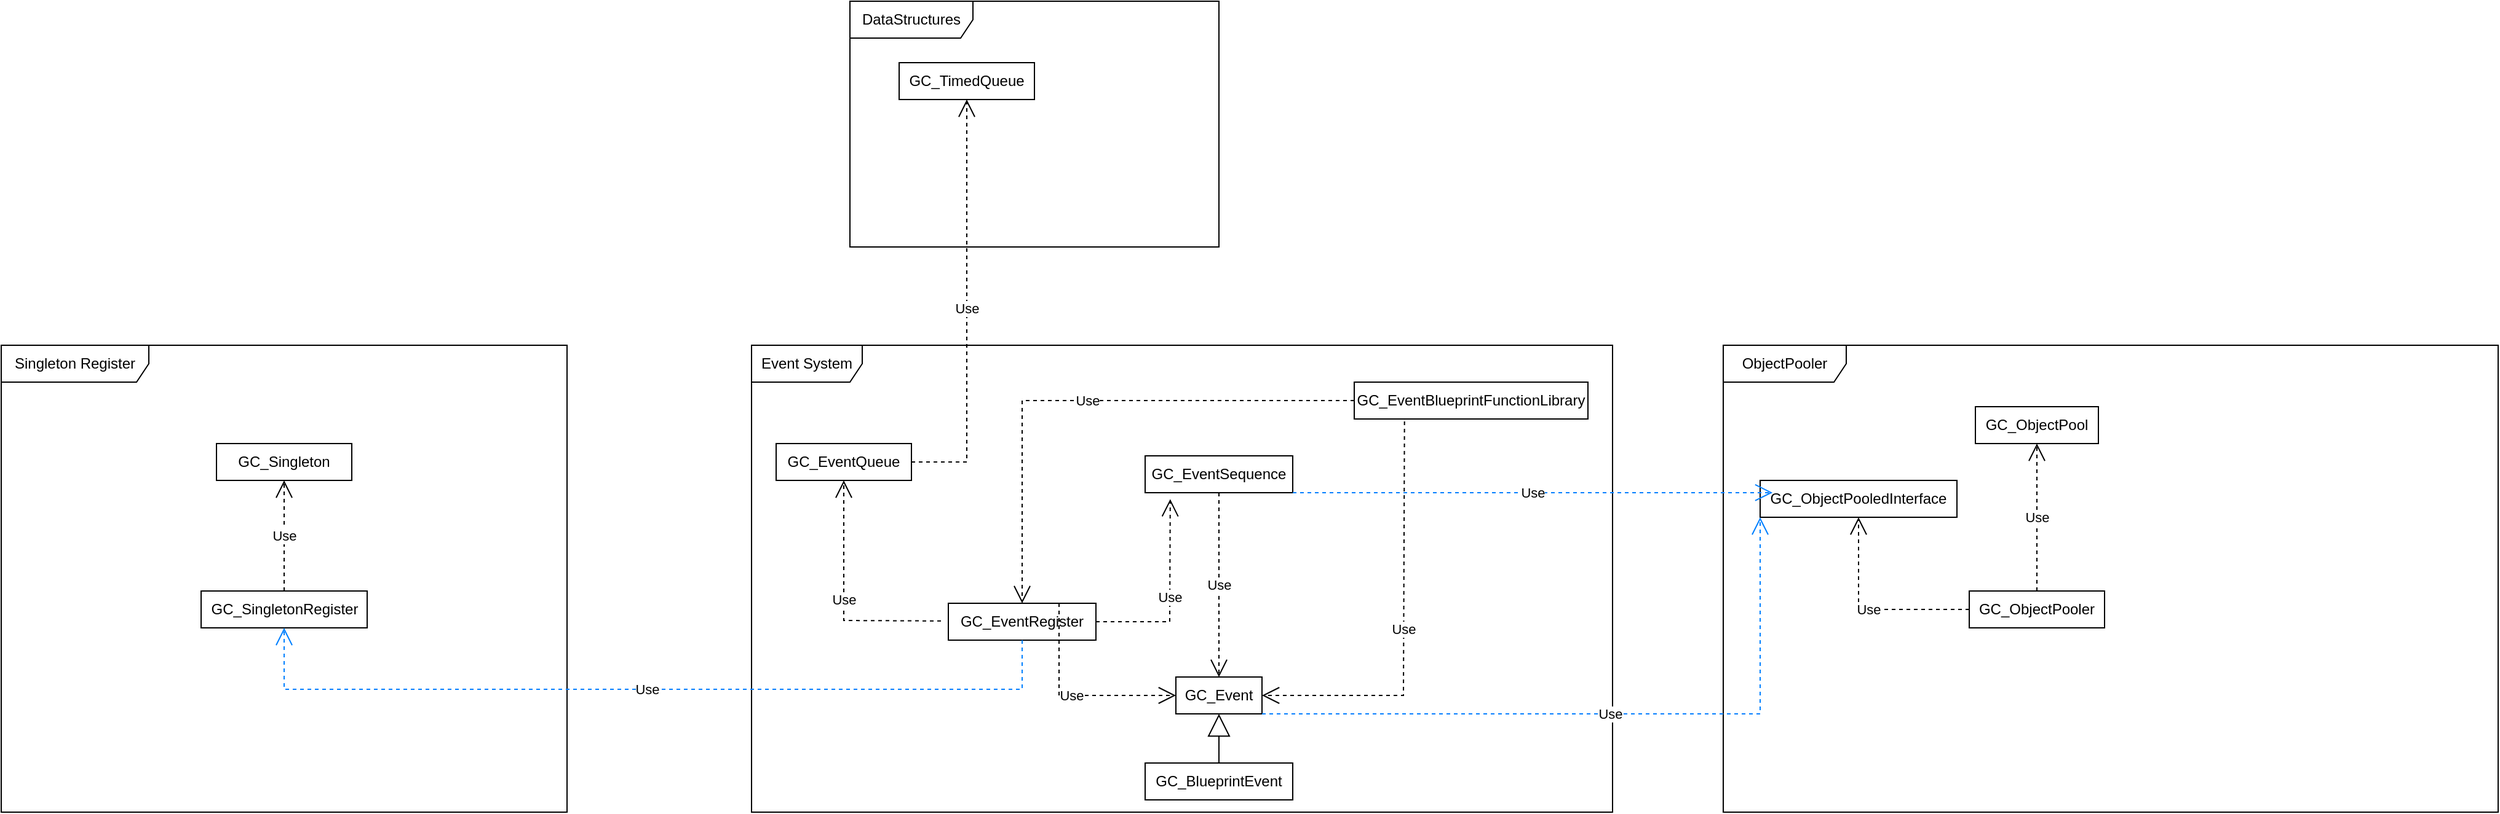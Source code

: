 <mxfile version="21.6.8" type="device">
  <diagram name="Página-1" id="g7cbuXxRU33oNe6MKIB-">
    <mxGraphModel dx="2327" dy="1989" grid="1" gridSize="10" guides="1" tooltips="1" connect="1" arrows="1" fold="1" page="1" pageScale="1" pageWidth="827" pageHeight="1169" math="0" shadow="0">
      <root>
        <mxCell id="0" />
        <mxCell id="1" parent="0" />
        <mxCell id="WCYZhdVdnLGvjtN9C5N5-1" value="Event System" style="shape=umlFrame;whiteSpace=wrap;html=1;pointerEvents=0;width=90;height=30;" vertex="1" parent="1">
          <mxGeometry x="60" y="180" width="700" height="380" as="geometry" />
        </mxCell>
        <mxCell id="WCYZhdVdnLGvjtN9C5N5-2" value="GC_Event" style="html=1;whiteSpace=wrap;" vertex="1" parent="1">
          <mxGeometry x="405" y="450" width="70" height="30" as="geometry" />
        </mxCell>
        <mxCell id="WCYZhdVdnLGvjtN9C5N5-3" value="GC_BlueprintEvent" style="html=1;whiteSpace=wrap;" vertex="1" parent="1">
          <mxGeometry x="380" y="520" width="120" height="30" as="geometry" />
        </mxCell>
        <mxCell id="WCYZhdVdnLGvjtN9C5N5-4" value="" style="endArrow=block;endSize=16;endFill=0;html=1;rounded=0;entryX=0.5;entryY=1;entryDx=0;entryDy=0;exitX=0.5;exitY=0;exitDx=0;exitDy=0;" edge="1" parent="1" source="WCYZhdVdnLGvjtN9C5N5-3" target="WCYZhdVdnLGvjtN9C5N5-2">
          <mxGeometry width="160" relative="1" as="geometry">
            <mxPoint x="245" y="610" as="sourcePoint" />
            <mxPoint x="405" y="610" as="targetPoint" />
          </mxGeometry>
        </mxCell>
        <mxCell id="WCYZhdVdnLGvjtN9C5N5-6" value="GC_EventBlueprintFunctionLibrary" style="html=1;whiteSpace=wrap;" vertex="1" parent="1">
          <mxGeometry x="550" y="210" width="190" height="30" as="geometry" />
        </mxCell>
        <mxCell id="WCYZhdVdnLGvjtN9C5N5-7" value="Use" style="endArrow=open;endSize=12;dashed=1;html=1;rounded=0;exitX=0.215;exitY=1.067;exitDx=0;exitDy=0;entryX=1;entryY=0.5;entryDx=0;entryDy=0;exitPerimeter=0;" edge="1" parent="1" source="WCYZhdVdnLGvjtN9C5N5-6" target="WCYZhdVdnLGvjtN9C5N5-2">
          <mxGeometry width="160" relative="1" as="geometry">
            <mxPoint x="360" y="150" as="sourcePoint" />
            <mxPoint x="520" y="150" as="targetPoint" />
            <Array as="points">
              <mxPoint x="590" y="465" />
            </Array>
          </mxGeometry>
        </mxCell>
        <mxCell id="WCYZhdVdnLGvjtN9C5N5-9" value="GC_EventQueue" style="html=1;whiteSpace=wrap;" vertex="1" parent="1">
          <mxGeometry x="80" y="260" width="110" height="30" as="geometry" />
        </mxCell>
        <mxCell id="WCYZhdVdnLGvjtN9C5N5-10" value="GC_EventRegister" style="html=1;whiteSpace=wrap;" vertex="1" parent="1">
          <mxGeometry x="220" y="390" width="120" height="30" as="geometry" />
        </mxCell>
        <mxCell id="WCYZhdVdnLGvjtN9C5N5-11" value="Use" style="endArrow=open;endSize=12;dashed=1;html=1;rounded=0;exitX=-0.05;exitY=0.48;exitDx=0;exitDy=0;entryX=0.5;entryY=1;entryDx=0;entryDy=0;exitPerimeter=0;" edge="1" parent="1" source="WCYZhdVdnLGvjtN9C5N5-10" target="WCYZhdVdnLGvjtN9C5N5-9">
          <mxGeometry width="160" relative="1" as="geometry">
            <mxPoint x="230" y="280" as="sourcePoint" />
            <mxPoint x="390" y="280" as="targetPoint" />
            <Array as="points">
              <mxPoint x="135" y="404" />
            </Array>
          </mxGeometry>
        </mxCell>
        <mxCell id="WCYZhdVdnLGvjtN9C5N5-12" value="Use" style="endArrow=open;endSize=12;dashed=1;html=1;rounded=0;entryX=0.5;entryY=0;entryDx=0;entryDy=0;exitX=0;exitY=0.5;exitDx=0;exitDy=0;" edge="1" parent="1" source="WCYZhdVdnLGvjtN9C5N5-6" target="WCYZhdVdnLGvjtN9C5N5-10">
          <mxGeometry width="160" relative="1" as="geometry">
            <mxPoint x="220" y="210" as="sourcePoint" />
            <mxPoint x="380" y="210" as="targetPoint" />
            <Array as="points">
              <mxPoint x="280" y="225" />
            </Array>
          </mxGeometry>
        </mxCell>
        <mxCell id="WCYZhdVdnLGvjtN9C5N5-13" value="GC_EventSequence" style="html=1;whiteSpace=wrap;" vertex="1" parent="1">
          <mxGeometry x="380" y="270" width="120" height="30" as="geometry" />
        </mxCell>
        <mxCell id="WCYZhdVdnLGvjtN9C5N5-14" value="Use" style="endArrow=open;endSize=12;dashed=1;html=1;rounded=0;entryX=0;entryY=0.5;entryDx=0;entryDy=0;exitX=0.75;exitY=0;exitDx=0;exitDy=0;" edge="1" parent="1" source="WCYZhdVdnLGvjtN9C5N5-10" target="WCYZhdVdnLGvjtN9C5N5-2">
          <mxGeometry width="160" relative="1" as="geometry">
            <mxPoint x="340" y="380" as="sourcePoint" />
            <mxPoint x="500" y="380" as="targetPoint" />
            <Array as="points">
              <mxPoint x="310" y="465" />
            </Array>
          </mxGeometry>
        </mxCell>
        <mxCell id="WCYZhdVdnLGvjtN9C5N5-15" value="Use" style="endArrow=open;endSize=12;dashed=1;html=1;rounded=0;exitX=1;exitY=0.5;exitDx=0;exitDy=0;entryX=0.17;entryY=1.173;entryDx=0;entryDy=0;entryPerimeter=0;" edge="1" parent="1" source="WCYZhdVdnLGvjtN9C5N5-10" target="WCYZhdVdnLGvjtN9C5N5-13">
          <mxGeometry width="160" relative="1" as="geometry">
            <mxPoint x="390" y="400" as="sourcePoint" />
            <mxPoint x="550" y="400" as="targetPoint" />
            <Array as="points">
              <mxPoint x="400" y="405" />
            </Array>
          </mxGeometry>
        </mxCell>
        <mxCell id="WCYZhdVdnLGvjtN9C5N5-16" value="Use" style="endArrow=open;endSize=12;dashed=1;html=1;rounded=0;exitX=0.5;exitY=1;exitDx=0;exitDy=0;entryX=0.5;entryY=0;entryDx=0;entryDy=0;" edge="1" parent="1" source="WCYZhdVdnLGvjtN9C5N5-13" target="WCYZhdVdnLGvjtN9C5N5-2">
          <mxGeometry width="160" relative="1" as="geometry">
            <mxPoint x="460" y="350" as="sourcePoint" />
            <mxPoint x="620" y="350" as="targetPoint" />
          </mxGeometry>
        </mxCell>
        <mxCell id="WCYZhdVdnLGvjtN9C5N5-17" value="DataStructures" style="shape=umlFrame;whiteSpace=wrap;html=1;pointerEvents=0;width=100;height=30;" vertex="1" parent="1">
          <mxGeometry x="140" y="-100" width="300" height="200" as="geometry" />
        </mxCell>
        <mxCell id="WCYZhdVdnLGvjtN9C5N5-18" value="GC_TimedQueue" style="html=1;whiteSpace=wrap;" vertex="1" parent="1">
          <mxGeometry x="180" y="-50" width="110" height="30" as="geometry" />
        </mxCell>
        <mxCell id="WCYZhdVdnLGvjtN9C5N5-19" value="Use" style="endArrow=open;endSize=12;dashed=1;html=1;rounded=0;entryX=0.5;entryY=1;entryDx=0;entryDy=0;exitX=1;exitY=0.5;exitDx=0;exitDy=0;" edge="1" parent="1" source="WCYZhdVdnLGvjtN9C5N5-9" target="WCYZhdVdnLGvjtN9C5N5-18">
          <mxGeometry width="160" relative="1" as="geometry">
            <mxPoint x="180" y="40" as="sourcePoint" />
            <mxPoint x="340" y="40" as="targetPoint" />
            <Array as="points">
              <mxPoint x="235" y="275" />
            </Array>
          </mxGeometry>
        </mxCell>
        <mxCell id="WCYZhdVdnLGvjtN9C5N5-20" value="ObjectPooler" style="shape=umlFrame;whiteSpace=wrap;html=1;pointerEvents=0;width=100;height=30;" vertex="1" parent="1">
          <mxGeometry x="850" y="180" width="630" height="380" as="geometry" />
        </mxCell>
        <mxCell id="WCYZhdVdnLGvjtN9C5N5-21" value="GC_ObjectPool" style="html=1;whiteSpace=wrap;" vertex="1" parent="1">
          <mxGeometry x="1055" y="230" width="100" height="30" as="geometry" />
        </mxCell>
        <mxCell id="WCYZhdVdnLGvjtN9C5N5-22" value="GC_ObjectPooler" style="html=1;whiteSpace=wrap;" vertex="1" parent="1">
          <mxGeometry x="1050" y="380" width="110" height="30" as="geometry" />
        </mxCell>
        <mxCell id="WCYZhdVdnLGvjtN9C5N5-23" value="Use" style="endArrow=open;endSize=12;dashed=1;html=1;rounded=0;exitX=0.5;exitY=0;exitDx=0;exitDy=0;entryX=0.5;entryY=1;entryDx=0;entryDy=0;" edge="1" parent="1" source="WCYZhdVdnLGvjtN9C5N5-22" target="WCYZhdVdnLGvjtN9C5N5-21">
          <mxGeometry width="160" relative="1" as="geometry">
            <mxPoint x="1050" y="370" as="sourcePoint" />
            <mxPoint x="1210" y="370" as="targetPoint" />
          </mxGeometry>
        </mxCell>
        <mxCell id="WCYZhdVdnLGvjtN9C5N5-24" value="GC_ObjectPooledInterface" style="html=1;whiteSpace=wrap;" vertex="1" parent="1">
          <mxGeometry x="880" y="290" width="160" height="30" as="geometry" />
        </mxCell>
        <mxCell id="WCYZhdVdnLGvjtN9C5N5-25" value="Use" style="endArrow=open;endSize=12;dashed=1;html=1;rounded=0;exitX=0;exitY=0.5;exitDx=0;exitDy=0;entryX=0.5;entryY=1;entryDx=0;entryDy=0;" edge="1" parent="1" source="WCYZhdVdnLGvjtN9C5N5-22" target="WCYZhdVdnLGvjtN9C5N5-24">
          <mxGeometry width="160" relative="1" as="geometry">
            <mxPoint x="1090" y="380" as="sourcePoint" />
            <mxPoint x="1250" y="380" as="targetPoint" />
            <Array as="points">
              <mxPoint x="960" y="395" />
            </Array>
          </mxGeometry>
        </mxCell>
        <mxCell id="WCYZhdVdnLGvjtN9C5N5-26" value="Use" style="endArrow=open;endSize=12;dashed=1;html=1;rounded=0;exitX=1;exitY=1;exitDx=0;exitDy=0;entryX=0;entryY=1;entryDx=0;entryDy=0;fillColor=#f8cecc;strokeColor=#007FFF;" edge="1" parent="1" source="WCYZhdVdnLGvjtN9C5N5-2" target="WCYZhdVdnLGvjtN9C5N5-24">
          <mxGeometry width="160" relative="1" as="geometry">
            <mxPoint x="570" y="510" as="sourcePoint" />
            <mxPoint x="730" y="510" as="targetPoint" />
            <Array as="points">
              <mxPoint x="880" y="480" />
            </Array>
          </mxGeometry>
        </mxCell>
        <mxCell id="WCYZhdVdnLGvjtN9C5N5-27" value="Use" style="endArrow=open;endSize=12;dashed=1;html=1;rounded=0;exitX=1;exitY=1;exitDx=0;exitDy=0;entryX=0.063;entryY=0.333;entryDx=0;entryDy=0;entryPerimeter=0;strokeColor=#007FFF;" edge="1" parent="1" source="WCYZhdVdnLGvjtN9C5N5-13" target="WCYZhdVdnLGvjtN9C5N5-24">
          <mxGeometry width="160" relative="1" as="geometry">
            <mxPoint x="670" y="320" as="sourcePoint" />
            <mxPoint x="830" y="320" as="targetPoint" />
          </mxGeometry>
        </mxCell>
        <mxCell id="WCYZhdVdnLGvjtN9C5N5-28" value="Singleton Register" style="shape=umlFrame;whiteSpace=wrap;html=1;pointerEvents=0;width=120;height=30;" vertex="1" parent="1">
          <mxGeometry x="-550" y="180" width="460" height="380" as="geometry" />
        </mxCell>
        <mxCell id="WCYZhdVdnLGvjtN9C5N5-29" value="GC_Singleton" style="html=1;whiteSpace=wrap;" vertex="1" parent="1">
          <mxGeometry x="-375" y="260" width="110" height="30" as="geometry" />
        </mxCell>
        <mxCell id="WCYZhdVdnLGvjtN9C5N5-30" value="GC_SingletonRegister" style="html=1;whiteSpace=wrap;" vertex="1" parent="1">
          <mxGeometry x="-387.5" y="380" width="135" height="30" as="geometry" />
        </mxCell>
        <mxCell id="WCYZhdVdnLGvjtN9C5N5-31" value="Use" style="endArrow=open;endSize=12;dashed=1;html=1;rounded=0;exitX=0.5;exitY=0;exitDx=0;exitDy=0;entryX=0.5;entryY=1;entryDx=0;entryDy=0;" edge="1" parent="1" source="WCYZhdVdnLGvjtN9C5N5-30" target="WCYZhdVdnLGvjtN9C5N5-29">
          <mxGeometry width="160" relative="1" as="geometry">
            <mxPoint x="-310" y="350" as="sourcePoint" />
            <mxPoint x="-150" y="350" as="targetPoint" />
          </mxGeometry>
        </mxCell>
        <mxCell id="WCYZhdVdnLGvjtN9C5N5-32" value="Use" style="endArrow=open;endSize=12;dashed=1;html=1;rounded=0;entryX=0.5;entryY=1;entryDx=0;entryDy=0;exitX=0.5;exitY=1;exitDx=0;exitDy=0;strokeColor=#007FFF;" edge="1" parent="1" source="WCYZhdVdnLGvjtN9C5N5-10" target="WCYZhdVdnLGvjtN9C5N5-30">
          <mxGeometry width="160" relative="1" as="geometry">
            <mxPoint x="110" y="520" as="sourcePoint" />
            <mxPoint x="270" y="520" as="targetPoint" />
            <Array as="points">
              <mxPoint x="280" y="460" />
              <mxPoint x="-320" y="460" />
            </Array>
          </mxGeometry>
        </mxCell>
      </root>
    </mxGraphModel>
  </diagram>
</mxfile>
